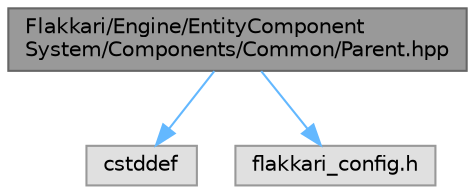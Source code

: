 digraph "Flakkari/Engine/EntityComponentSystem/Components/Common/Parent.hpp"
{
 // LATEX_PDF_SIZE
  bgcolor="transparent";
  edge [fontname=Helvetica,fontsize=10,labelfontname=Helvetica,labelfontsize=10];
  node [fontname=Helvetica,fontsize=10,shape=box,height=0.2,width=0.4];
  Node1 [id="Node000001",label="Flakkari/Engine/EntityComponent\lSystem/Components/Common/Parent.hpp",height=0.2,width=0.4,color="gray40", fillcolor="grey60", style="filled", fontcolor="black",tooltip=" "];
  Node1 -> Node2 [id="edge1_Node000001_Node000002",color="steelblue1",style="solid",tooltip=" "];
  Node2 [id="Node000002",label="cstddef",height=0.2,width=0.4,color="grey60", fillcolor="#E0E0E0", style="filled",tooltip=" "];
  Node1 -> Node3 [id="edge2_Node000001_Node000003",color="steelblue1",style="solid",tooltip=" "];
  Node3 [id="Node000003",label="flakkari_config.h",height=0.2,width=0.4,color="grey60", fillcolor="#E0E0E0", style="filled",tooltip=" "];
}
